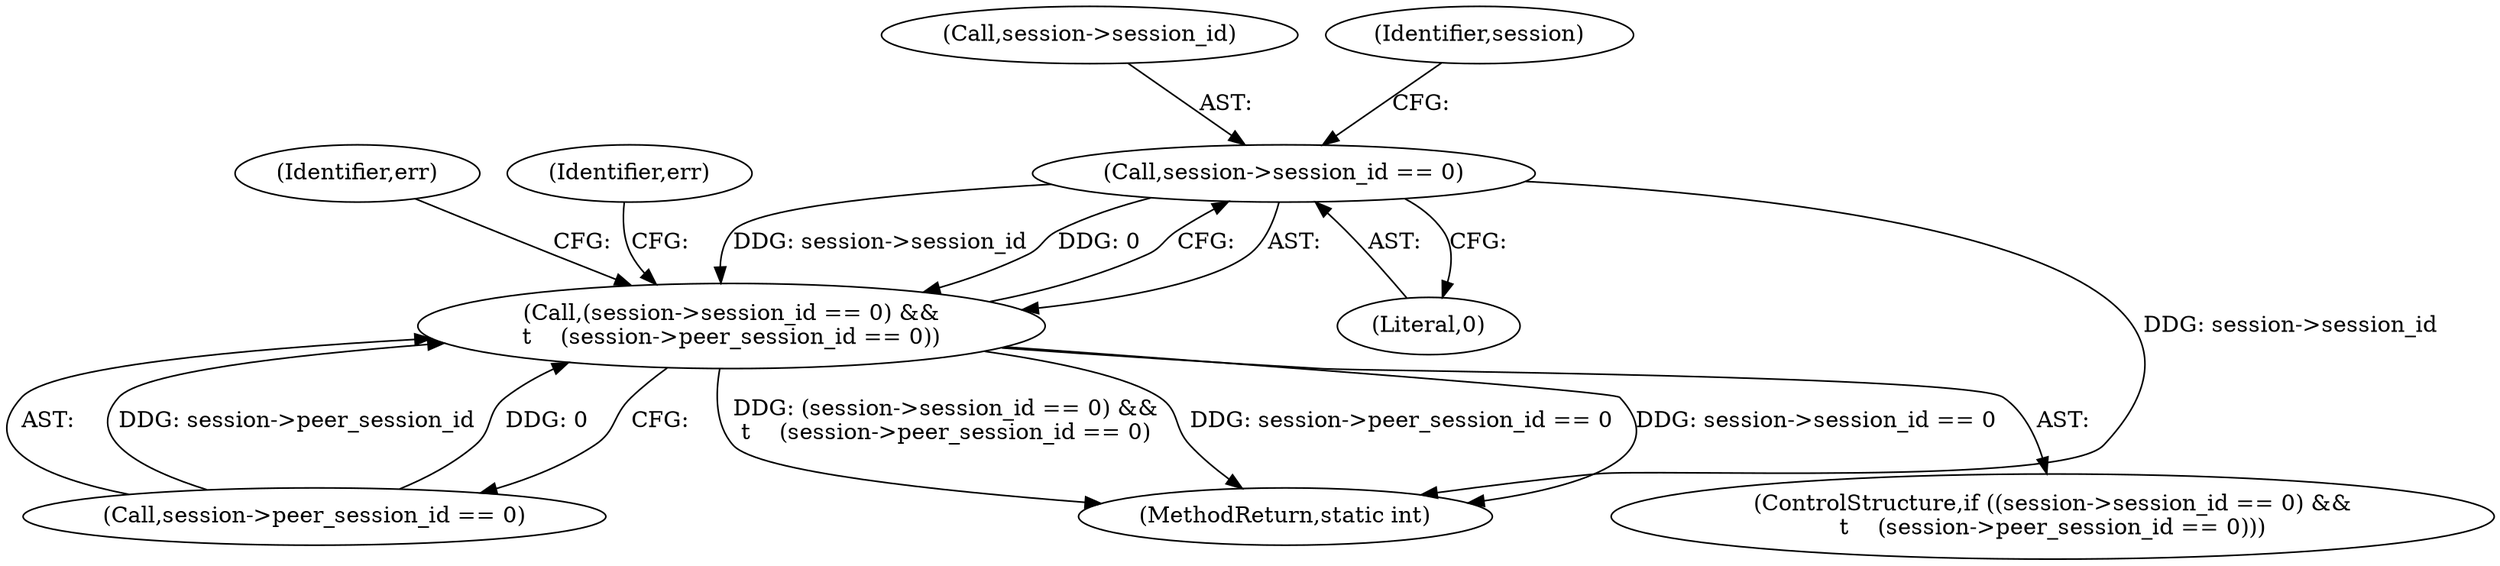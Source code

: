 digraph "0_linux_3cf521f7dc87c031617fd47e4b7aa2593c2f3daf@pointer" {
"1000172" [label="(Call,session->session_id == 0)"];
"1000171" [label="(Call,(session->session_id == 0) &&\n\t    (session->peer_session_id == 0))"];
"1000177" [label="(Call,session->peer_session_id == 0)"];
"1000171" [label="(Call,(session->session_id == 0) &&\n\t    (session->peer_session_id == 0))"];
"1000173" [label="(Call,session->session_id)"];
"1000176" [label="(Literal,0)"];
"1000184" [label="(Identifier,err)"];
"1000246" [label="(MethodReturn,static int)"];
"1000212" [label="(Identifier,err)"];
"1000179" [label="(Identifier,session)"];
"1000170" [label="(ControlStructure,if ((session->session_id == 0) &&\n\t    (session->peer_session_id == 0)))"];
"1000172" [label="(Call,session->session_id == 0)"];
"1000172" -> "1000171"  [label="AST: "];
"1000172" -> "1000176"  [label="CFG: "];
"1000173" -> "1000172"  [label="AST: "];
"1000176" -> "1000172"  [label="AST: "];
"1000179" -> "1000172"  [label="CFG: "];
"1000171" -> "1000172"  [label="CFG: "];
"1000172" -> "1000246"  [label="DDG: session->session_id"];
"1000172" -> "1000171"  [label="DDG: session->session_id"];
"1000172" -> "1000171"  [label="DDG: 0"];
"1000171" -> "1000170"  [label="AST: "];
"1000171" -> "1000177"  [label="CFG: "];
"1000177" -> "1000171"  [label="AST: "];
"1000184" -> "1000171"  [label="CFG: "];
"1000212" -> "1000171"  [label="CFG: "];
"1000171" -> "1000246"  [label="DDG: session->session_id == 0"];
"1000171" -> "1000246"  [label="DDG: (session->session_id == 0) &&\n\t    (session->peer_session_id == 0)"];
"1000171" -> "1000246"  [label="DDG: session->peer_session_id == 0"];
"1000177" -> "1000171"  [label="DDG: session->peer_session_id"];
"1000177" -> "1000171"  [label="DDG: 0"];
}
